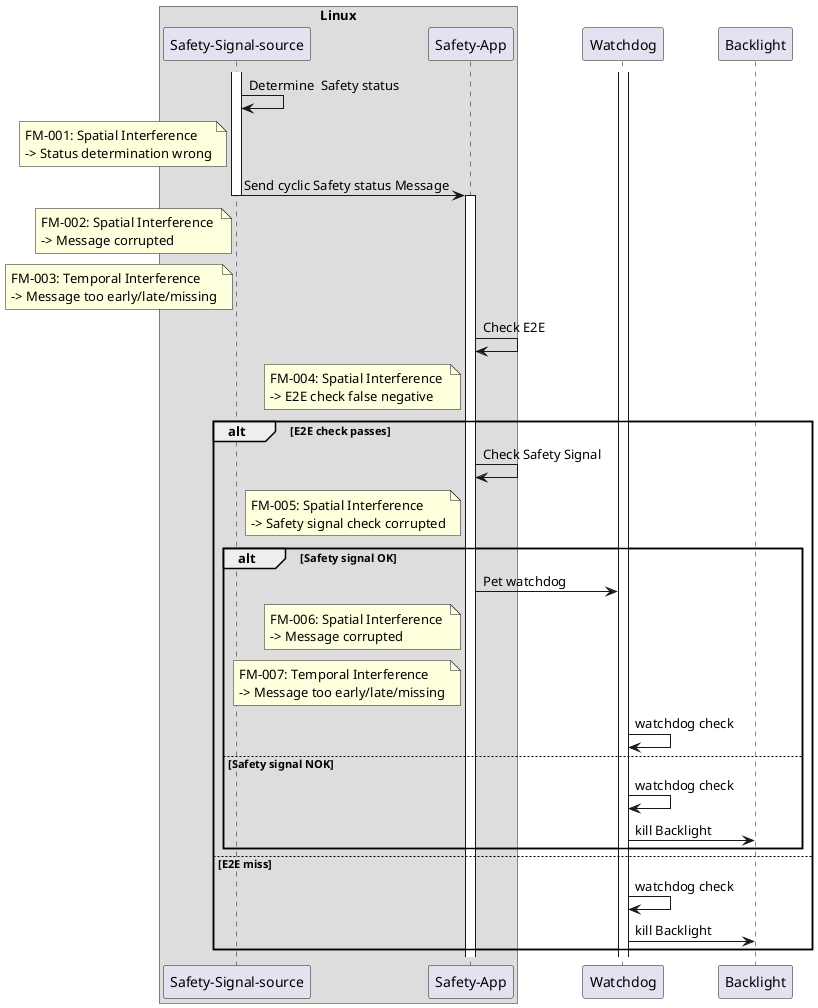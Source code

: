 @startuml
'skinparam wrapWidth 200
box "Linux"
participant "Safety-Signal-source" order 10
participant "Safety-App" order 20
end box
participant "Watchdog" order 30
participant "Backlight" order 40

activate "Safety-Signal-source"
activate "Watchdog"
"Safety-Signal-source" -> "Safety-Signal-source": Determine  Safety status
note left of "Safety-Signal-source":FM-001: Spatial Interference \n-> Status determination wrong   
"Safety-Signal-source" -> "Safety-App": Send cyclic Safety status Message
note left of "Safety-Signal-source":FM-002: Spatial Interference \n-> Message corrupted
note left of "Safety-Signal-source":FM-003: Temporal Interference \n-> Message too early/late/missing
deactivate "Safety-Signal-source"
activate "Safety-App"
"Safety-App" -> "Safety-App": Check E2E
note left of "Safety-App":FM-004: Spatial Interference \n-> E2E check false negative
alt E2E check passes
"Safety-App" -> "Safety-App": Check Safety Signal
note left of "Safety-App":FM-005: Spatial Interference \n-> Safety signal check corrupted
alt Safety signal OK
"Safety-App" -> "Watchdog": Pet watchdog
note left of "Safety-App":FM-006: Spatial Interference \n-> Message corrupted
note left of "Safety-App":FM-007: Temporal Interference \n-> Message too early/late/missing
"Watchdog" -> "Watchdog": watchdog check
else Safety signal NOK
"Watchdog" -> "Watchdog": watchdog check
"Watchdog" -> "Backlight": kill Backlight
end
else E2E miss
"Watchdog" -> "Watchdog": watchdog check
"Watchdog" -> "Backlight": kill Backlight
end
@enduml